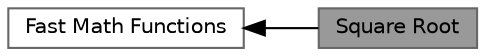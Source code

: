 digraph "Square Root"
{
 // LATEX_PDF_SIZE
  bgcolor="transparent";
  edge [fontname=Helvetica,fontsize=10,labelfontname=Helvetica,labelfontsize=10];
  node [fontname=Helvetica,fontsize=10,shape=box,height=0.2,width=0.4];
  rankdir=LR;
  Node1 [id="Node000001",label="Square Root",height=0.2,width=0.4,color="gray40", fillcolor="grey60", style="filled", fontcolor="black",tooltip=" "];
  Node2 [id="Node000002",label="Fast Math Functions",height=0.2,width=0.4,color="grey40", fillcolor="white", style="filled",URL="$group__group_fast_math.html",tooltip=" "];
  Node2->Node1 [shape=plaintext, dir="back", style="solid"];
}
